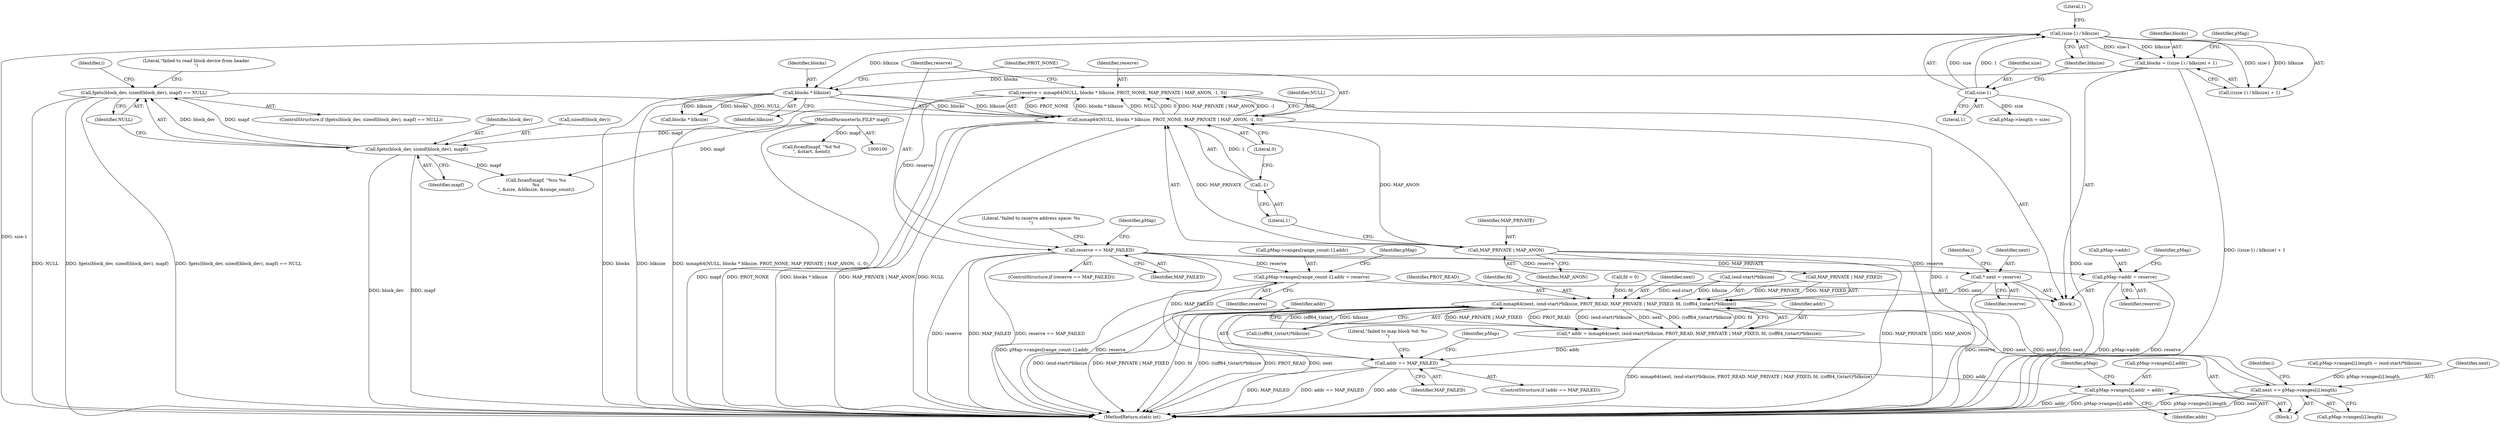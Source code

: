 digraph "1_Android_28a566f7731b4cb76d2a9ba16d997ac5aeb07dad@integer" {
"1000199" [label="(Call,reserve = mmap64(NULL, blocks * blksize, PROT_NONE, MAP_PRIVATE | MAP_ANON, -1, 0))"];
"1000201" [label="(Call,mmap64(NULL, blocks * blksize, PROT_NONE, MAP_PRIVATE | MAP_ANON, -1, 0))"];
"1000111" [label="(Call,fgets(block_dev, sizeof(block_dev), mapf) == NULL)"];
"1000112" [label="(Call,fgets(block_dev, sizeof(block_dev), mapf))"];
"1000101" [label="(MethodParameterIn,FILE* mapf)"];
"1000203" [label="(Call,blocks * blksize)"];
"1000166" [label="(Call,blocks = ((size-1) / blksize) + 1)"];
"1000169" [label="(Call,(size-1) / blksize)"];
"1000170" [label="(Call,size-1)"];
"1000207" [label="(Call,MAP_PRIVATE | MAP_ANON)"];
"1000210" [label="(Call,-1)"];
"1000214" [label="(Call,reserve == MAP_FAILED)"];
"1000225" [label="(Call,pMap->ranges[range_count-1].addr = reserve)"];
"1000269" [label="(Call,* next = reserve)"];
"1000304" [label="(Call,mmap64(next, (end-start)*blksize, PROT_READ, MAP_PRIVATE | MAP_FIXED, fd, ((off64_t)start)*blksize))"];
"1000302" [label="(Call,* addr = mmap64(next, (end-start)*blksize, PROT_READ, MAP_PRIVATE | MAP_FIXED, fd, ((off64_t)start)*blksize))"];
"1000322" [label="(Call,addr == MAP_FAILED)"];
"1000334" [label="(Call,pMap->ranges[i].addr = addr)"];
"1000356" [label="(Call,next += pMap->ranges[i].length)"];
"1000365" [label="(Call,pMap->addr = reserve)"];
"1000166" [label="(Call,blocks = ((size-1) / blksize) + 1)"];
"1000219" [label="(Literal,\"failed to reserve address space: %s\n\")"];
"1000321" [label="(ControlStructure,if (addr == MAP_FAILED))"];
"1000203" [label="(Call,blocks * blksize)"];
"1000343" [label="(Call,pMap->ranges[i].length = (end-start)*blksize)"];
"1000168" [label="(Call,((size-1) / blksize) + 1)"];
"1000246" [label="(Call,blocks * blksize)"];
"1000214" [label="(Call,reserve == MAP_FAILED)"];
"1000112" [label="(Call,fgets(block_dev, sizeof(block_dev), mapf))"];
"1000304" [label="(Call,mmap64(next, (end-start)*blksize, PROT_READ, MAP_PRIVATE | MAP_FIXED, fd, ((off64_t)start)*blksize))"];
"1000113" [label="(Identifier,block_dev)"];
"1000380" [label="(MethodReturn,static int)"];
"1000126" [label="(Identifier,i)"];
"1000356" [label="(Call,next += pMap->ranges[i].length)"];
"1000169" [label="(Call,(size-1) / blksize)"];
"1000170" [label="(Call,size-1)"];
"1000311" [label="(Identifier,PROT_READ)"];
"1000209" [label="(Identifier,MAP_ANON)"];
"1000323" [label="(Identifier,addr)"];
"1000103" [label="(Block,)"];
"1000167" [label="(Identifier,blocks)"];
"1000370" [label="(Call,pMap->length = size)"];
"1000226" [label="(Call,pMap->ranges[range_count-1].addr)"];
"1000315" [label="(Identifier,fd)"];
"1000177" [label="(Identifier,pMap)"];
"1000212" [label="(Literal,0)"];
"1000322" [label="(Call,addr == MAP_FAILED)"];
"1000208" [label="(Identifier,MAP_PRIVATE)"];
"1000111" [label="(Call,fgets(block_dev, sizeof(block_dev), mapf) == NULL)"];
"1000240" [label="(Identifier,pMap)"];
"1000171" [label="(Identifier,size)"];
"1000172" [label="(Literal,1)"];
"1000207" [label="(Call,MAP_PRIVATE | MAP_ANON)"];
"1000200" [label="(Identifier,reserve)"];
"1000114" [label="(Call,sizeof(block_dev))"];
"1000205" [label="(Identifier,blksize)"];
"1000256" [label="(Call,fd < 0)"];
"1000120" [label="(Literal,\"failed to read block device from header\n\")"];
"1000116" [label="(Identifier,mapf)"];
"1000302" [label="(Call,* addr = mmap64(next, (end-start)*blksize, PROT_READ, MAP_PRIVATE | MAP_FIXED, fd, ((off64_t)start)*blksize))"];
"1000365" [label="(Call,pMap->addr = reserve)"];
"1000366" [label="(Call,pMap->addr)"];
"1000327" [label="(Literal,\"failed to map block %d: %s\n\")"];
"1000110" [label="(ControlStructure,if (fgets(block_dev, sizeof(block_dev), mapf) == NULL))"];
"1000206" [label="(Identifier,PROT_NONE)"];
"1000210" [label="(Call,-1)"];
"1000335" [label="(Call,pMap->ranges[i].addr)"];
"1000305" [label="(Identifier,next)"];
"1000324" [label="(Identifier,MAP_FAILED)"];
"1000369" [label="(Identifier,reserve)"];
"1000150" [label="(Call,fscanf(mapf, \"%zu %u\n%u\n\", &size, &blksize, &range_count))"];
"1000270" [label="(Identifier,next)"];
"1000271" [label="(Identifier,reserve)"];
"1000342" [label="(Identifier,addr)"];
"1000201" [label="(Call,mmap64(NULL, blocks * blksize, PROT_NONE, MAP_PRIVATE | MAP_ANON, -1, 0))"];
"1000101" [label="(MethodParameterIn,FILE* mapf)"];
"1000199" [label="(Call,reserve = mmap64(NULL, blocks * blksize, PROT_NONE, MAP_PRIVATE | MAP_ANON, -1, 0))"];
"1000338" [label="(Identifier,pMap)"];
"1000204" [label="(Identifier,blocks)"];
"1000174" [label="(Literal,1)"];
"1000316" [label="(Call,((off64_t)start)*blksize)"];
"1000215" [label="(Identifier,reserve)"];
"1000372" [label="(Identifier,pMap)"];
"1000225" [label="(Call,pMap->ranges[range_count-1].addr = reserve)"];
"1000357" [label="(Identifier,next)"];
"1000312" [label="(Call,MAP_PRIVATE | MAP_FIXED)"];
"1000117" [label="(Identifier,NULL)"];
"1000235" [label="(Identifier,reserve)"];
"1000280" [label="(Identifier,i)"];
"1000306" [label="(Call,(end-start)*blksize)"];
"1000211" [label="(Literal,1)"];
"1000347" [label="(Identifier,pMap)"];
"1000202" [label="(Identifier,NULL)"];
"1000173" [label="(Identifier,blksize)"];
"1000213" [label="(ControlStructure,if (reserve == MAP_FAILED))"];
"1000229" [label="(Identifier,pMap)"];
"1000216" [label="(Identifier,MAP_FAILED)"];
"1000303" [label="(Identifier,addr)"];
"1000334" [label="(Call,pMap->ranges[i].addr = addr)"];
"1000269" [label="(Call,* next = reserve)"];
"1000274" [label="(Identifier,i)"];
"1000358" [label="(Call,pMap->ranges[i].length)"];
"1000281" [label="(Block,)"];
"1000286" [label="(Call,fscanf(mapf, \"%d %d\n\", &start, &end))"];
"1000199" -> "1000103"  [label="AST: "];
"1000199" -> "1000201"  [label="CFG: "];
"1000200" -> "1000199"  [label="AST: "];
"1000201" -> "1000199"  [label="AST: "];
"1000215" -> "1000199"  [label="CFG: "];
"1000199" -> "1000380"  [label="DDG: mmap64(NULL, blocks * blksize, PROT_NONE, MAP_PRIVATE | MAP_ANON, -1, 0)"];
"1000201" -> "1000199"  [label="DDG: PROT_NONE"];
"1000201" -> "1000199"  [label="DDG: blocks * blksize"];
"1000201" -> "1000199"  [label="DDG: NULL"];
"1000201" -> "1000199"  [label="DDG: 0"];
"1000201" -> "1000199"  [label="DDG: MAP_PRIVATE | MAP_ANON"];
"1000201" -> "1000199"  [label="DDG: -1"];
"1000199" -> "1000214"  [label="DDG: reserve"];
"1000201" -> "1000212"  [label="CFG: "];
"1000202" -> "1000201"  [label="AST: "];
"1000203" -> "1000201"  [label="AST: "];
"1000206" -> "1000201"  [label="AST: "];
"1000207" -> "1000201"  [label="AST: "];
"1000210" -> "1000201"  [label="AST: "];
"1000212" -> "1000201"  [label="AST: "];
"1000201" -> "1000380"  [label="DDG: -1"];
"1000201" -> "1000380"  [label="DDG: PROT_NONE"];
"1000201" -> "1000380"  [label="DDG: blocks * blksize"];
"1000201" -> "1000380"  [label="DDG: MAP_PRIVATE | MAP_ANON"];
"1000201" -> "1000380"  [label="DDG: NULL"];
"1000111" -> "1000201"  [label="DDG: NULL"];
"1000203" -> "1000201"  [label="DDG: blocks"];
"1000203" -> "1000201"  [label="DDG: blksize"];
"1000207" -> "1000201"  [label="DDG: MAP_PRIVATE"];
"1000207" -> "1000201"  [label="DDG: MAP_ANON"];
"1000210" -> "1000201"  [label="DDG: 1"];
"1000111" -> "1000110"  [label="AST: "];
"1000111" -> "1000117"  [label="CFG: "];
"1000112" -> "1000111"  [label="AST: "];
"1000117" -> "1000111"  [label="AST: "];
"1000120" -> "1000111"  [label="CFG: "];
"1000126" -> "1000111"  [label="CFG: "];
"1000111" -> "1000380"  [label="DDG: NULL"];
"1000111" -> "1000380"  [label="DDG: fgets(block_dev, sizeof(block_dev), mapf)"];
"1000111" -> "1000380"  [label="DDG: fgets(block_dev, sizeof(block_dev), mapf) == NULL"];
"1000112" -> "1000111"  [label="DDG: block_dev"];
"1000112" -> "1000111"  [label="DDG: mapf"];
"1000112" -> "1000116"  [label="CFG: "];
"1000113" -> "1000112"  [label="AST: "];
"1000114" -> "1000112"  [label="AST: "];
"1000116" -> "1000112"  [label="AST: "];
"1000117" -> "1000112"  [label="CFG: "];
"1000112" -> "1000380"  [label="DDG: block_dev"];
"1000112" -> "1000380"  [label="DDG: mapf"];
"1000101" -> "1000112"  [label="DDG: mapf"];
"1000112" -> "1000150"  [label="DDG: mapf"];
"1000101" -> "1000100"  [label="AST: "];
"1000101" -> "1000380"  [label="DDG: mapf"];
"1000101" -> "1000150"  [label="DDG: mapf"];
"1000101" -> "1000286"  [label="DDG: mapf"];
"1000203" -> "1000205"  [label="CFG: "];
"1000204" -> "1000203"  [label="AST: "];
"1000205" -> "1000203"  [label="AST: "];
"1000206" -> "1000203"  [label="CFG: "];
"1000203" -> "1000380"  [label="DDG: blksize"];
"1000203" -> "1000380"  [label="DDG: blocks"];
"1000166" -> "1000203"  [label="DDG: blocks"];
"1000169" -> "1000203"  [label="DDG: blksize"];
"1000203" -> "1000246"  [label="DDG: blocks"];
"1000203" -> "1000246"  [label="DDG: blksize"];
"1000166" -> "1000103"  [label="AST: "];
"1000166" -> "1000168"  [label="CFG: "];
"1000167" -> "1000166"  [label="AST: "];
"1000168" -> "1000166"  [label="AST: "];
"1000177" -> "1000166"  [label="CFG: "];
"1000166" -> "1000380"  [label="DDG: ((size-1) / blksize) + 1"];
"1000169" -> "1000166"  [label="DDG: size-1"];
"1000169" -> "1000166"  [label="DDG: blksize"];
"1000169" -> "1000168"  [label="AST: "];
"1000169" -> "1000173"  [label="CFG: "];
"1000170" -> "1000169"  [label="AST: "];
"1000173" -> "1000169"  [label="AST: "];
"1000174" -> "1000169"  [label="CFG: "];
"1000169" -> "1000380"  [label="DDG: size-1"];
"1000169" -> "1000168"  [label="DDG: size-1"];
"1000169" -> "1000168"  [label="DDG: blksize"];
"1000170" -> "1000169"  [label="DDG: size"];
"1000170" -> "1000169"  [label="DDG: 1"];
"1000170" -> "1000172"  [label="CFG: "];
"1000171" -> "1000170"  [label="AST: "];
"1000172" -> "1000170"  [label="AST: "];
"1000173" -> "1000170"  [label="CFG: "];
"1000170" -> "1000380"  [label="DDG: size"];
"1000170" -> "1000370"  [label="DDG: size"];
"1000207" -> "1000209"  [label="CFG: "];
"1000208" -> "1000207"  [label="AST: "];
"1000209" -> "1000207"  [label="AST: "];
"1000211" -> "1000207"  [label="CFG: "];
"1000207" -> "1000380"  [label="DDG: MAP_ANON"];
"1000207" -> "1000380"  [label="DDG: MAP_PRIVATE"];
"1000207" -> "1000312"  [label="DDG: MAP_PRIVATE"];
"1000210" -> "1000211"  [label="CFG: "];
"1000211" -> "1000210"  [label="AST: "];
"1000212" -> "1000210"  [label="CFG: "];
"1000214" -> "1000213"  [label="AST: "];
"1000214" -> "1000216"  [label="CFG: "];
"1000215" -> "1000214"  [label="AST: "];
"1000216" -> "1000214"  [label="AST: "];
"1000219" -> "1000214"  [label="CFG: "];
"1000229" -> "1000214"  [label="CFG: "];
"1000214" -> "1000380"  [label="DDG: MAP_FAILED"];
"1000214" -> "1000380"  [label="DDG: reserve == MAP_FAILED"];
"1000214" -> "1000380"  [label="DDG: reserve"];
"1000214" -> "1000225"  [label="DDG: reserve"];
"1000214" -> "1000269"  [label="DDG: reserve"];
"1000214" -> "1000322"  [label="DDG: MAP_FAILED"];
"1000214" -> "1000365"  [label="DDG: reserve"];
"1000225" -> "1000103"  [label="AST: "];
"1000225" -> "1000235"  [label="CFG: "];
"1000226" -> "1000225"  [label="AST: "];
"1000235" -> "1000225"  [label="AST: "];
"1000240" -> "1000225"  [label="CFG: "];
"1000225" -> "1000380"  [label="DDG: reserve"];
"1000225" -> "1000380"  [label="DDG: pMap->ranges[range_count-1].addr"];
"1000269" -> "1000103"  [label="AST: "];
"1000269" -> "1000271"  [label="CFG: "];
"1000270" -> "1000269"  [label="AST: "];
"1000271" -> "1000269"  [label="AST: "];
"1000274" -> "1000269"  [label="CFG: "];
"1000269" -> "1000380"  [label="DDG: next"];
"1000269" -> "1000380"  [label="DDG: reserve"];
"1000269" -> "1000304"  [label="DDG: next"];
"1000304" -> "1000302"  [label="AST: "];
"1000304" -> "1000316"  [label="CFG: "];
"1000305" -> "1000304"  [label="AST: "];
"1000306" -> "1000304"  [label="AST: "];
"1000311" -> "1000304"  [label="AST: "];
"1000312" -> "1000304"  [label="AST: "];
"1000315" -> "1000304"  [label="AST: "];
"1000316" -> "1000304"  [label="AST: "];
"1000302" -> "1000304"  [label="CFG: "];
"1000304" -> "1000380"  [label="DDG: MAP_PRIVATE | MAP_FIXED"];
"1000304" -> "1000380"  [label="DDG: fd"];
"1000304" -> "1000380"  [label="DDG: ((off64_t)start)*blksize"];
"1000304" -> "1000380"  [label="DDG: PROT_READ"];
"1000304" -> "1000380"  [label="DDG: next"];
"1000304" -> "1000380"  [label="DDG: (end-start)*blksize"];
"1000304" -> "1000302"  [label="DDG: MAP_PRIVATE | MAP_FIXED"];
"1000304" -> "1000302"  [label="DDG: PROT_READ"];
"1000304" -> "1000302"  [label="DDG: (end-start)*blksize"];
"1000304" -> "1000302"  [label="DDG: next"];
"1000304" -> "1000302"  [label="DDG: ((off64_t)start)*blksize"];
"1000304" -> "1000302"  [label="DDG: fd"];
"1000356" -> "1000304"  [label="DDG: next"];
"1000306" -> "1000304"  [label="DDG: end-start"];
"1000306" -> "1000304"  [label="DDG: blksize"];
"1000312" -> "1000304"  [label="DDG: MAP_PRIVATE"];
"1000312" -> "1000304"  [label="DDG: MAP_FIXED"];
"1000256" -> "1000304"  [label="DDG: fd"];
"1000316" -> "1000304"  [label="DDG: (off64_t)start"];
"1000316" -> "1000304"  [label="DDG: blksize"];
"1000304" -> "1000356"  [label="DDG: next"];
"1000302" -> "1000281"  [label="AST: "];
"1000303" -> "1000302"  [label="AST: "];
"1000323" -> "1000302"  [label="CFG: "];
"1000302" -> "1000380"  [label="DDG: mmap64(next, (end-start)*blksize, PROT_READ, MAP_PRIVATE | MAP_FIXED, fd, ((off64_t)start)*blksize)"];
"1000302" -> "1000322"  [label="DDG: addr"];
"1000322" -> "1000321"  [label="AST: "];
"1000322" -> "1000324"  [label="CFG: "];
"1000323" -> "1000322"  [label="AST: "];
"1000324" -> "1000322"  [label="AST: "];
"1000327" -> "1000322"  [label="CFG: "];
"1000338" -> "1000322"  [label="CFG: "];
"1000322" -> "1000380"  [label="DDG: MAP_FAILED"];
"1000322" -> "1000380"  [label="DDG: addr == MAP_FAILED"];
"1000322" -> "1000380"  [label="DDG: addr"];
"1000322" -> "1000334"  [label="DDG: addr"];
"1000334" -> "1000281"  [label="AST: "];
"1000334" -> "1000342"  [label="CFG: "];
"1000335" -> "1000334"  [label="AST: "];
"1000342" -> "1000334"  [label="AST: "];
"1000347" -> "1000334"  [label="CFG: "];
"1000334" -> "1000380"  [label="DDG: addr"];
"1000334" -> "1000380"  [label="DDG: pMap->ranges[i].addr"];
"1000356" -> "1000281"  [label="AST: "];
"1000356" -> "1000358"  [label="CFG: "];
"1000357" -> "1000356"  [label="AST: "];
"1000358" -> "1000356"  [label="AST: "];
"1000280" -> "1000356"  [label="CFG: "];
"1000356" -> "1000380"  [label="DDG: next"];
"1000356" -> "1000380"  [label="DDG: pMap->ranges[i].length"];
"1000343" -> "1000356"  [label="DDG: pMap->ranges[i].length"];
"1000365" -> "1000103"  [label="AST: "];
"1000365" -> "1000369"  [label="CFG: "];
"1000366" -> "1000365"  [label="AST: "];
"1000369" -> "1000365"  [label="AST: "];
"1000372" -> "1000365"  [label="CFG: "];
"1000365" -> "1000380"  [label="DDG: reserve"];
"1000365" -> "1000380"  [label="DDG: pMap->addr"];
}
